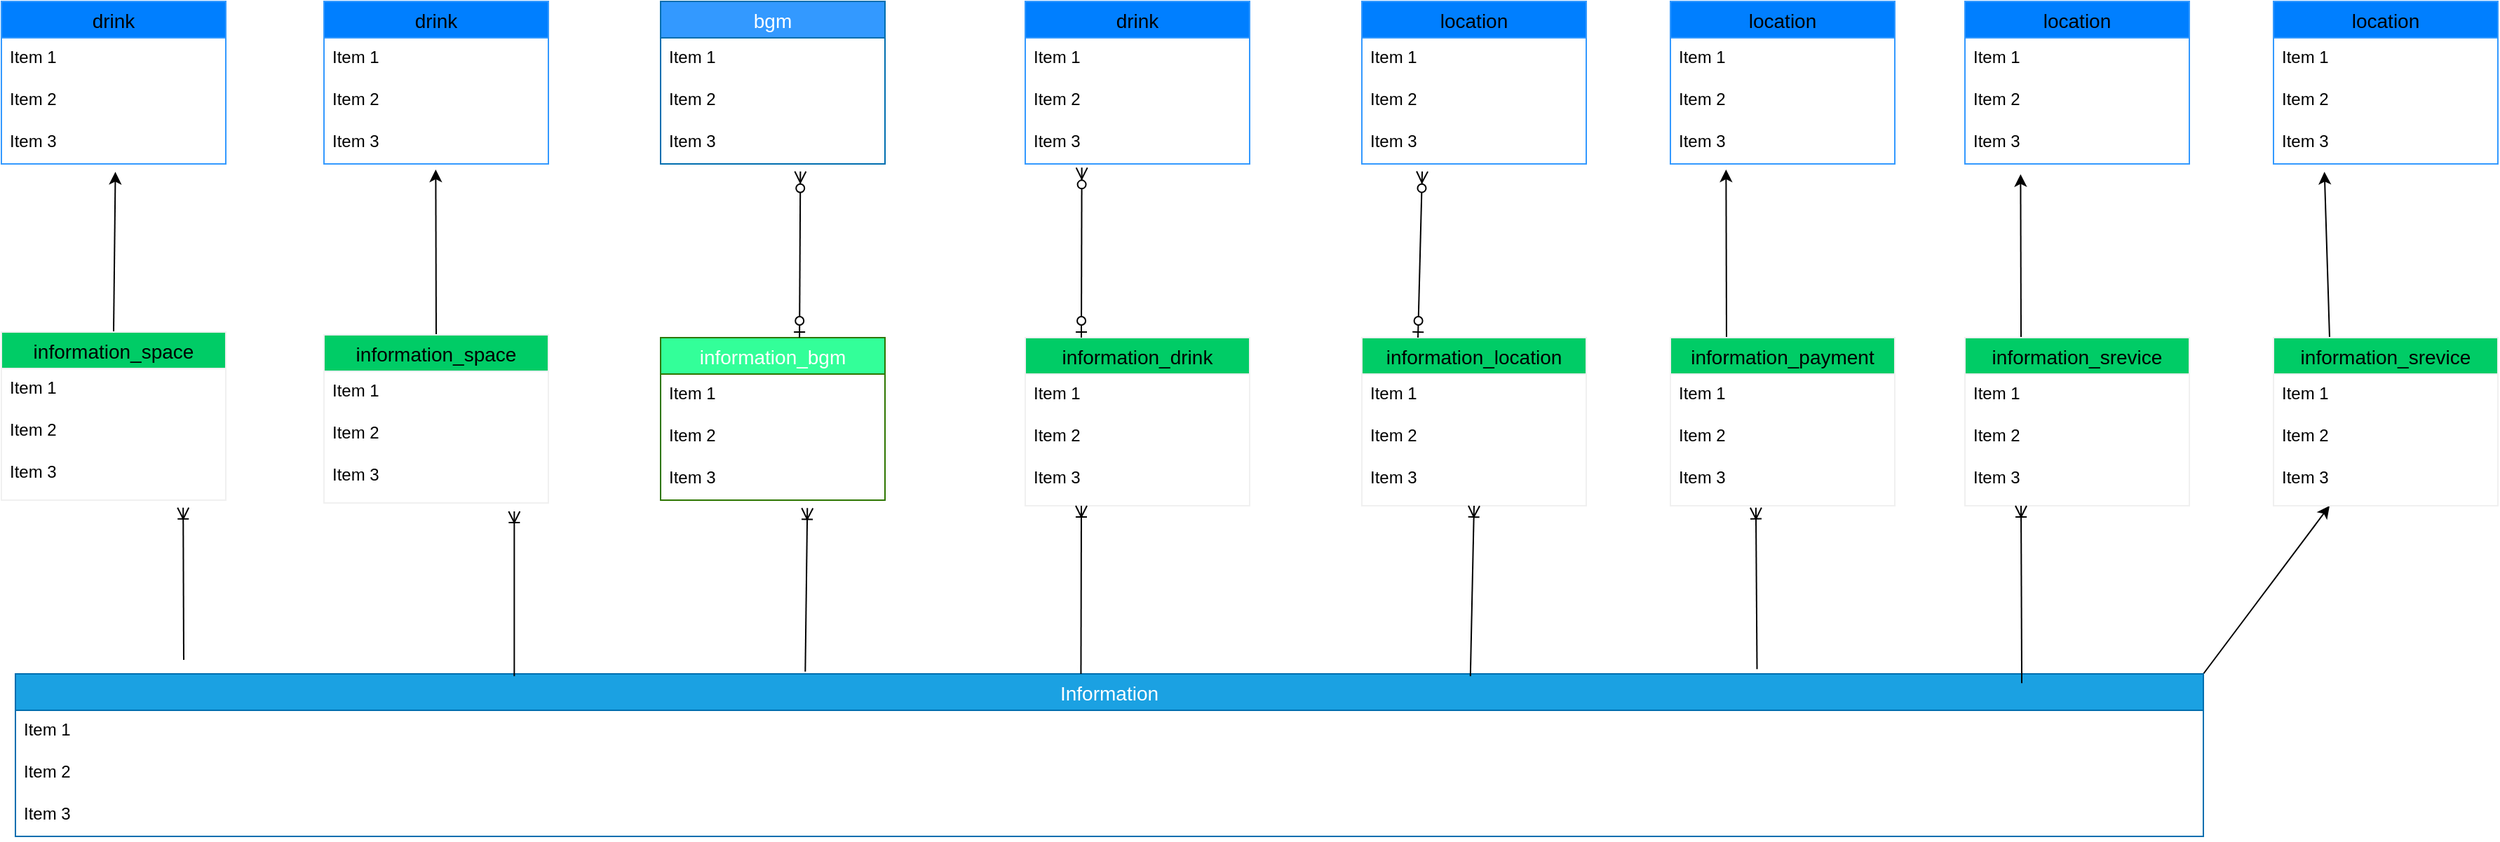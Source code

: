 <mxfile version="13.10.0" type="embed">
    <diagram id="Ac48tXTNz1ILAjJkCiCp" name="ページ1">
        <mxGraphModel dx="2747" dy="2040" grid="1" gridSize="10" guides="1" tooltips="1" connect="1" arrows="1" fold="1" page="1" pageScale="1" pageWidth="850" pageHeight="1100" math="0" shadow="0">
            <root>
                <mxCell id="0"/>
                <mxCell id="1" parent="0"/>
                <mxCell id="2" value="information_drink" style="swimlane;fontStyle=0;childLayout=stackLayout;horizontal=1;startSize=26;horizontalStack=0;resizeParent=1;resizeParentMax=0;resizeLast=0;collapsible=1;marginBottom=0;align=center;fontSize=14;strokeColor=#F0F0F0;fillColor=#00CC66;" vertex="1" parent="1">
                    <mxGeometry x="360" width="160" height="120" as="geometry">
                        <mxRectangle x="360" width="140" height="26" as="alternateBounds"/>
                    </mxGeometry>
                </mxCell>
                <mxCell id="3" value="Item 1" style="text;strokeColor=none;fillColor=none;spacingLeft=4;spacingRight=4;overflow=hidden;rotatable=0;points=[[0,0.5],[1,0.5]];portConstraint=eastwest;fontSize=12;" vertex="1" parent="2">
                    <mxGeometry y="26" width="160" height="30" as="geometry"/>
                </mxCell>
                <mxCell id="4" value="Item 2" style="text;strokeColor=none;fillColor=none;spacingLeft=4;spacingRight=4;overflow=hidden;rotatable=0;points=[[0,0.5],[1,0.5]];portConstraint=eastwest;fontSize=12;" vertex="1" parent="2">
                    <mxGeometry y="56" width="160" height="30" as="geometry"/>
                </mxCell>
                <mxCell id="5" value="Item 3" style="text;strokeColor=none;fillColor=none;spacingLeft=4;spacingRight=4;overflow=hidden;rotatable=0;points=[[0,0.5],[1,0.5]];portConstraint=eastwest;fontSize=12;" vertex="1" parent="2">
                    <mxGeometry y="86" width="160" height="34" as="geometry"/>
                </mxCell>
                <mxCell id="zdo9kQoHm6QuLjYNp8TY-146" style="edgeStyle=none;rounded=0;orthogonalLoop=1;jettySize=auto;html=1;exitX=1;exitY=0;exitDx=0;exitDy=0;entryX=0.25;entryY=1;entryDx=0;entryDy=0;" edge="1" parent="1" source="18" target="zdo9kQoHm6QuLjYNp8TY-137">
                    <mxGeometry relative="1" as="geometry"/>
                </mxCell>
                <mxCell id="18" value="Information" style="swimlane;fontStyle=0;childLayout=stackLayout;horizontal=1;startSize=26;horizontalStack=0;resizeParent=1;resizeParentMax=0;resizeLast=0;collapsible=1;marginBottom=0;align=center;fontSize=14;fillColor=#1ba1e2;strokeColor=#006EAF;fontColor=#ffffff;" vertex="1" parent="1">
                    <mxGeometry x="-360" y="240" width="1560" height="116" as="geometry"/>
                </mxCell>
                <mxCell id="19" value="Item 1" style="text;strokeColor=none;fillColor=none;spacingLeft=4;spacingRight=4;overflow=hidden;rotatable=0;points=[[0,0.5],[1,0.5]];portConstraint=eastwest;fontSize=12;" vertex="1" parent="18">
                    <mxGeometry y="26" width="1560" height="30" as="geometry"/>
                </mxCell>
                <mxCell id="20" value="Item 2" style="text;strokeColor=none;fillColor=none;spacingLeft=4;spacingRight=4;overflow=hidden;rotatable=0;points=[[0,0.5],[1,0.5]];portConstraint=eastwest;fontSize=12;" vertex="1" parent="18">
                    <mxGeometry y="56" width="1560" height="30" as="geometry"/>
                </mxCell>
                <mxCell id="21" value="Item 3" style="text;strokeColor=none;fillColor=none;spacingLeft=4;spacingRight=4;overflow=hidden;rotatable=0;points=[[0,0.5],[1,0.5]];portConstraint=eastwest;fontSize=12;" vertex="1" parent="18">
                    <mxGeometry y="86" width="1560" height="30" as="geometry"/>
                </mxCell>
                <mxCell id="61" value="bgm" style="swimlane;fontStyle=0;childLayout=stackLayout;horizontal=1;startSize=26;horizontalStack=0;resizeParent=1;resizeParentMax=0;resizeLast=0;collapsible=1;marginBottom=0;align=center;fontSize=14;fillColor=#3399FF;strokeColor=#006EAF;fontColor=#ffffff;" vertex="1" parent="1">
                    <mxGeometry x="100" y="-240" width="160" height="116" as="geometry"/>
                </mxCell>
                <mxCell id="62" value="Item 1" style="text;strokeColor=none;fillColor=none;spacingLeft=4;spacingRight=4;overflow=hidden;rotatable=0;points=[[0,0.5],[1,0.5]];portConstraint=eastwest;fontSize=12;" vertex="1" parent="61">
                    <mxGeometry y="26" width="160" height="30" as="geometry"/>
                </mxCell>
                <mxCell id="63" value="Item 2" style="text;strokeColor=none;fillColor=none;spacingLeft=4;spacingRight=4;overflow=hidden;rotatable=0;points=[[0,0.5],[1,0.5]];portConstraint=eastwest;fontSize=12;" vertex="1" parent="61">
                    <mxGeometry y="56" width="160" height="30" as="geometry"/>
                </mxCell>
                <mxCell id="64" value="Item 3" style="text;strokeColor=none;fillColor=none;spacingLeft=4;spacingRight=4;overflow=hidden;rotatable=0;points=[[0,0.5],[1,0.5]];portConstraint=eastwest;fontSize=12;" vertex="1" parent="61">
                    <mxGeometry y="86" width="160" height="30" as="geometry"/>
                </mxCell>
                <mxCell id="65" value="information_bgm" style="swimlane;fontStyle=0;childLayout=stackLayout;horizontal=1;startSize=26;horizontalStack=0;resizeParent=1;resizeParentMax=0;resizeLast=0;collapsible=1;marginBottom=0;align=center;fontSize=14;fillColor=#33FF99;strokeColor=#2D7600;fontColor=#ffffff;" vertex="1" parent="1">
                    <mxGeometry x="100" width="160" height="116" as="geometry"/>
                </mxCell>
                <mxCell id="66" value="Item 1" style="text;strokeColor=none;fillColor=none;spacingLeft=4;spacingRight=4;overflow=hidden;rotatable=0;points=[[0,0.5],[1,0.5]];portConstraint=eastwest;fontSize=12;" vertex="1" parent="65">
                    <mxGeometry y="26" width="160" height="30" as="geometry"/>
                </mxCell>
                <mxCell id="67" value="Item 2" style="text;strokeColor=none;fillColor=none;spacingLeft=4;spacingRight=4;overflow=hidden;rotatable=0;points=[[0,0.5],[1,0.5]];portConstraint=eastwest;fontSize=12;" vertex="1" parent="65">
                    <mxGeometry y="56" width="160" height="30" as="geometry"/>
                </mxCell>
                <mxCell id="68" value="Item 3" style="text;strokeColor=none;fillColor=none;spacingLeft=4;spacingRight=4;overflow=hidden;rotatable=0;points=[[0,0.5],[1,0.5]];portConstraint=eastwest;fontSize=12;" vertex="1" parent="65">
                    <mxGeometry y="86" width="160" height="30" as="geometry"/>
                </mxCell>
                <mxCell id="zdo9kQoHm6QuLjYNp8TY-72" value="drink" style="swimlane;fontStyle=0;childLayout=stackLayout;horizontal=1;startSize=26;horizontalStack=0;resizeParent=1;resizeParentMax=0;resizeLast=0;collapsible=1;marginBottom=0;align=center;fontSize=14;strokeColor=#3399FF;fillColor=#007FFF;" vertex="1" parent="1">
                    <mxGeometry x="360" y="-240" width="160" height="116" as="geometry"/>
                </mxCell>
                <mxCell id="zdo9kQoHm6QuLjYNp8TY-73" value="Item 1" style="text;strokeColor=none;fillColor=none;spacingLeft=4;spacingRight=4;overflow=hidden;rotatable=0;points=[[0,0.5],[1,0.5]];portConstraint=eastwest;fontSize=12;" vertex="1" parent="zdo9kQoHm6QuLjYNp8TY-72">
                    <mxGeometry y="26" width="160" height="30" as="geometry"/>
                </mxCell>
                <mxCell id="zdo9kQoHm6QuLjYNp8TY-74" value="Item 2" style="text;strokeColor=none;fillColor=none;spacingLeft=4;spacingRight=4;overflow=hidden;rotatable=0;points=[[0,0.5],[1,0.5]];portConstraint=eastwest;fontSize=12;" vertex="1" parent="zdo9kQoHm6QuLjYNp8TY-72">
                    <mxGeometry y="56" width="160" height="30" as="geometry"/>
                </mxCell>
                <mxCell id="zdo9kQoHm6QuLjYNp8TY-75" value="Item 3" style="text;strokeColor=none;fillColor=none;spacingLeft=4;spacingRight=4;overflow=hidden;rotatable=0;points=[[0,0.5],[1,0.5]];portConstraint=eastwest;fontSize=12;" vertex="1" parent="zdo9kQoHm6QuLjYNp8TY-72">
                    <mxGeometry y="86" width="160" height="30" as="geometry"/>
                </mxCell>
                <mxCell id="zdo9kQoHm6QuLjYNp8TY-77" value="" style="fontSize=12;html=1;endArrow=ERoneToMany;exitX=0.487;exitY=0;exitDx=0;exitDy=0;exitPerimeter=0;" edge="1" parent="1" source="18">
                    <mxGeometry width="100" height="100" relative="1" as="geometry">
                        <mxPoint x="560" y="40" as="sourcePoint"/>
                        <mxPoint x="400" y="120" as="targetPoint"/>
                    </mxGeometry>
                </mxCell>
                <mxCell id="zdo9kQoHm6QuLjYNp8TY-83" value="" style="fontSize=12;html=1;endArrow=ERzeroToMany;startArrow=ERzeroToOne;exitX=0.25;exitY=0;exitDx=0;exitDy=0;entryX=0.252;entryY=1.089;entryDx=0;entryDy=0;entryPerimeter=0;" edge="1" parent="1" source="2" target="zdo9kQoHm6QuLjYNp8TY-75">
                    <mxGeometry width="100" height="100" relative="1" as="geometry">
                        <mxPoint x="360" y="-10" as="sourcePoint"/>
                        <mxPoint x="460" y="-110" as="targetPoint"/>
                    </mxGeometry>
                </mxCell>
                <mxCell id="zdo9kQoHm6QuLjYNp8TY-84" value="information_location" style="swimlane;fontStyle=0;childLayout=stackLayout;horizontal=1;startSize=26;horizontalStack=0;resizeParent=1;resizeParentMax=0;resizeLast=0;collapsible=1;marginBottom=0;align=center;fontSize=14;strokeColor=#F0F0F0;fillColor=#00CC66;" vertex="1" parent="1">
                    <mxGeometry x="600" width="160" height="120" as="geometry">
                        <mxRectangle x="360" width="140" height="26" as="alternateBounds"/>
                    </mxGeometry>
                </mxCell>
                <mxCell id="zdo9kQoHm6QuLjYNp8TY-85" value="Item 1" style="text;strokeColor=none;fillColor=none;spacingLeft=4;spacingRight=4;overflow=hidden;rotatable=0;points=[[0,0.5],[1,0.5]];portConstraint=eastwest;fontSize=12;" vertex="1" parent="zdo9kQoHm6QuLjYNp8TY-84">
                    <mxGeometry y="26" width="160" height="30" as="geometry"/>
                </mxCell>
                <mxCell id="zdo9kQoHm6QuLjYNp8TY-86" value="Item 2" style="text;strokeColor=none;fillColor=none;spacingLeft=4;spacingRight=4;overflow=hidden;rotatable=0;points=[[0,0.5],[1,0.5]];portConstraint=eastwest;fontSize=12;" vertex="1" parent="zdo9kQoHm6QuLjYNp8TY-84">
                    <mxGeometry y="56" width="160" height="30" as="geometry"/>
                </mxCell>
                <mxCell id="zdo9kQoHm6QuLjYNp8TY-87" value="Item 3" style="text;strokeColor=none;fillColor=none;spacingLeft=4;spacingRight=4;overflow=hidden;rotatable=0;points=[[0,0.5],[1,0.5]];portConstraint=eastwest;fontSize=12;" vertex="1" parent="zdo9kQoHm6QuLjYNp8TY-84">
                    <mxGeometry y="86" width="160" height="34" as="geometry"/>
                </mxCell>
                <mxCell id="zdo9kQoHm6QuLjYNp8TY-88" value="location" style="swimlane;fontStyle=0;childLayout=stackLayout;horizontal=1;startSize=26;horizontalStack=0;resizeParent=1;resizeParentMax=0;resizeLast=0;collapsible=1;marginBottom=0;align=center;fontSize=14;strokeColor=#3399FF;fillColor=#007FFF;" vertex="1" parent="1">
                    <mxGeometry x="600" y="-240" width="160" height="116" as="geometry"/>
                </mxCell>
                <mxCell id="zdo9kQoHm6QuLjYNp8TY-89" value="Item 1" style="text;strokeColor=none;fillColor=none;spacingLeft=4;spacingRight=4;overflow=hidden;rotatable=0;points=[[0,0.5],[1,0.5]];portConstraint=eastwest;fontSize=12;" vertex="1" parent="zdo9kQoHm6QuLjYNp8TY-88">
                    <mxGeometry y="26" width="160" height="30" as="geometry"/>
                </mxCell>
                <mxCell id="zdo9kQoHm6QuLjYNp8TY-90" value="Item 2" style="text;strokeColor=none;fillColor=none;spacingLeft=4;spacingRight=4;overflow=hidden;rotatable=0;points=[[0,0.5],[1,0.5]];portConstraint=eastwest;fontSize=12;" vertex="1" parent="zdo9kQoHm6QuLjYNp8TY-88">
                    <mxGeometry y="56" width="160" height="30" as="geometry"/>
                </mxCell>
                <mxCell id="zdo9kQoHm6QuLjYNp8TY-91" value="Item 3" style="text;strokeColor=none;fillColor=none;spacingLeft=4;spacingRight=4;overflow=hidden;rotatable=0;points=[[0,0.5],[1,0.5]];portConstraint=eastwest;fontSize=12;" vertex="1" parent="zdo9kQoHm6QuLjYNp8TY-88">
                    <mxGeometry y="86" width="160" height="30" as="geometry"/>
                </mxCell>
                <mxCell id="zdo9kQoHm6QuLjYNp8TY-92" value="" style="fontSize=12;html=1;endArrow=ERzeroToMany;startArrow=ERzeroToOne;exitX=0.25;exitY=0;exitDx=0;exitDy=0;entryX=0.269;entryY=1.178;entryDx=0;entryDy=0;entryPerimeter=0;" edge="1" parent="1" source="zdo9kQoHm6QuLjYNp8TY-84" target="zdo9kQoHm6QuLjYNp8TY-91">
                    <mxGeometry width="100" height="100" relative="1" as="geometry">
                        <mxPoint x="410" y="10" as="sourcePoint"/>
                        <mxPoint x="410.32" y="-111.33" as="targetPoint"/>
                    </mxGeometry>
                </mxCell>
                <mxCell id="zdo9kQoHm6QuLjYNp8TY-94" value="" style="fontSize=12;html=1;endArrow=ERoneToMany;exitX=0.361;exitY=-0.014;exitDx=0;exitDy=0;entryX=0.654;entryY=1.189;entryDx=0;entryDy=0;entryPerimeter=0;exitPerimeter=0;" edge="1" parent="1" source="18" target="68">
                    <mxGeometry width="100" height="100" relative="1" as="geometry">
                        <mxPoint x="410" y="250" as="sourcePoint"/>
                        <mxPoint x="410" y="130" as="targetPoint"/>
                    </mxGeometry>
                </mxCell>
                <mxCell id="zdo9kQoHm6QuLjYNp8TY-95" value="" style="fontSize=12;html=1;endArrow=ERzeroToMany;startArrow=ERzeroToOne;exitX=0.619;exitY=0;exitDx=0;exitDy=0;entryX=0.623;entryY=1.178;entryDx=0;entryDy=0;entryPerimeter=0;exitPerimeter=0;" edge="1" parent="1" source="65" target="64">
                    <mxGeometry width="100" height="100" relative="1" as="geometry">
                        <mxPoint x="410" y="10" as="sourcePoint"/>
                        <mxPoint x="410.32" y="-111.33" as="targetPoint"/>
                    </mxGeometry>
                </mxCell>
                <mxCell id="zdo9kQoHm6QuLjYNp8TY-149" style="edgeStyle=none;rounded=0;orthogonalLoop=1;jettySize=auto;html=1;exitX=0.25;exitY=0;exitDx=0;exitDy=0;entryX=0.248;entryY=1.133;entryDx=0;entryDy=0;entryPerimeter=0;" edge="1" parent="1" source="zdo9kQoHm6QuLjYNp8TY-97" target="zdo9kQoHm6QuLjYNp8TY-125">
                    <mxGeometry relative="1" as="geometry"/>
                </mxCell>
                <mxCell id="zdo9kQoHm6QuLjYNp8TY-97" value="information_payment" style="swimlane;fontStyle=0;childLayout=stackLayout;horizontal=1;startSize=26;horizontalStack=0;resizeParent=1;resizeParentMax=0;resizeLast=0;collapsible=1;marginBottom=0;align=center;fontSize=14;strokeColor=#F0F0F0;fillColor=#00CC66;" vertex="1" parent="1">
                    <mxGeometry x="820" width="160" height="120" as="geometry">
                        <mxRectangle x="360" width="140" height="26" as="alternateBounds"/>
                    </mxGeometry>
                </mxCell>
                <mxCell id="zdo9kQoHm6QuLjYNp8TY-98" value="Item 1" style="text;strokeColor=none;fillColor=none;spacingLeft=4;spacingRight=4;overflow=hidden;rotatable=0;points=[[0,0.5],[1,0.5]];portConstraint=eastwest;fontSize=12;" vertex="1" parent="zdo9kQoHm6QuLjYNp8TY-97">
                    <mxGeometry y="26" width="160" height="30" as="geometry"/>
                </mxCell>
                <mxCell id="zdo9kQoHm6QuLjYNp8TY-99" value="Item 2" style="text;strokeColor=none;fillColor=none;spacingLeft=4;spacingRight=4;overflow=hidden;rotatable=0;points=[[0,0.5],[1,0.5]];portConstraint=eastwest;fontSize=12;" vertex="1" parent="zdo9kQoHm6QuLjYNp8TY-97">
                    <mxGeometry y="56" width="160" height="30" as="geometry"/>
                </mxCell>
                <mxCell id="zdo9kQoHm6QuLjYNp8TY-100" value="Item 3" style="text;strokeColor=none;fillColor=none;spacingLeft=4;spacingRight=4;overflow=hidden;rotatable=0;points=[[0,0.5],[1,0.5]];portConstraint=eastwest;fontSize=12;" vertex="1" parent="zdo9kQoHm6QuLjYNp8TY-97">
                    <mxGeometry y="86" width="160" height="34" as="geometry"/>
                </mxCell>
                <mxCell id="zdo9kQoHm6QuLjYNp8TY-148" style="edgeStyle=none;rounded=0;orthogonalLoop=1;jettySize=auto;html=1;exitX=0.25;exitY=0;exitDx=0;exitDy=0;entryX=0.248;entryY=1.244;entryDx=0;entryDy=0;entryPerimeter=0;" edge="1" parent="1" source="zdo9kQoHm6QuLjYNp8TY-101" target="zdo9kQoHm6QuLjYNp8TY-121">
                    <mxGeometry relative="1" as="geometry"/>
                </mxCell>
                <mxCell id="zdo9kQoHm6QuLjYNp8TY-101" value="information_srevice" style="swimlane;fontStyle=0;childLayout=stackLayout;horizontal=1;startSize=26;horizontalStack=0;resizeParent=1;resizeParentMax=0;resizeLast=0;collapsible=1;marginBottom=0;align=center;fontSize=14;strokeColor=#F0F0F0;fillColor=#00CC66;" vertex="1" parent="1">
                    <mxGeometry x="1030" width="160" height="120" as="geometry">
                        <mxRectangle x="360" width="140" height="26" as="alternateBounds"/>
                    </mxGeometry>
                </mxCell>
                <mxCell id="zdo9kQoHm6QuLjYNp8TY-102" value="Item 1" style="text;strokeColor=none;fillColor=none;spacingLeft=4;spacingRight=4;overflow=hidden;rotatable=0;points=[[0,0.5],[1,0.5]];portConstraint=eastwest;fontSize=12;" vertex="1" parent="zdo9kQoHm6QuLjYNp8TY-101">
                    <mxGeometry y="26" width="160" height="30" as="geometry"/>
                </mxCell>
                <mxCell id="zdo9kQoHm6QuLjYNp8TY-103" value="Item 2" style="text;strokeColor=none;fillColor=none;spacingLeft=4;spacingRight=4;overflow=hidden;rotatable=0;points=[[0,0.5],[1,0.5]];portConstraint=eastwest;fontSize=12;" vertex="1" parent="zdo9kQoHm6QuLjYNp8TY-101">
                    <mxGeometry y="56" width="160" height="30" as="geometry"/>
                </mxCell>
                <mxCell id="zdo9kQoHm6QuLjYNp8TY-104" value="Item 3" style="text;strokeColor=none;fillColor=none;spacingLeft=4;spacingRight=4;overflow=hidden;rotatable=0;points=[[0,0.5],[1,0.5]];portConstraint=eastwest;fontSize=12;" vertex="1" parent="zdo9kQoHm6QuLjYNp8TY-101">
                    <mxGeometry y="86" width="160" height="34" as="geometry"/>
                </mxCell>
                <mxCell id="zdo9kQoHm6QuLjYNp8TY-151" style="edgeStyle=none;rounded=0;orthogonalLoop=1;jettySize=auto;html=1;exitX=0.5;exitY=0;exitDx=0;exitDy=0;entryX=0.498;entryY=1.133;entryDx=0;entryDy=0;entryPerimeter=0;" edge="1" parent="1" source="zdo9kQoHm6QuLjYNp8TY-105" target="zdo9kQoHm6QuLjYNp8TY-131">
                    <mxGeometry relative="1" as="geometry"/>
                </mxCell>
                <mxCell id="zdo9kQoHm6QuLjYNp8TY-105" value="information_space" style="swimlane;fontStyle=0;childLayout=stackLayout;horizontal=1;startSize=26;horizontalStack=0;resizeParent=1;resizeParentMax=0;resizeLast=0;collapsible=1;marginBottom=0;align=center;fontSize=14;strokeColor=#F0F0F0;fillColor=#00CC66;" vertex="1" parent="1">
                    <mxGeometry x="-140" y="-2" width="160" height="120" as="geometry">
                        <mxRectangle x="360" width="140" height="26" as="alternateBounds"/>
                    </mxGeometry>
                </mxCell>
                <mxCell id="zdo9kQoHm6QuLjYNp8TY-106" value="Item 1" style="text;strokeColor=none;fillColor=none;spacingLeft=4;spacingRight=4;overflow=hidden;rotatable=0;points=[[0,0.5],[1,0.5]];portConstraint=eastwest;fontSize=12;" vertex="1" parent="zdo9kQoHm6QuLjYNp8TY-105">
                    <mxGeometry y="26" width="160" height="30" as="geometry"/>
                </mxCell>
                <mxCell id="zdo9kQoHm6QuLjYNp8TY-107" value="Item 2" style="text;strokeColor=none;fillColor=none;spacingLeft=4;spacingRight=4;overflow=hidden;rotatable=0;points=[[0,0.5],[1,0.5]];portConstraint=eastwest;fontSize=12;" vertex="1" parent="zdo9kQoHm6QuLjYNp8TY-105">
                    <mxGeometry y="56" width="160" height="30" as="geometry"/>
                </mxCell>
                <mxCell id="zdo9kQoHm6QuLjYNp8TY-108" value="Item 3" style="text;strokeColor=none;fillColor=none;spacingLeft=4;spacingRight=4;overflow=hidden;rotatable=0;points=[[0,0.5],[1,0.5]];portConstraint=eastwest;fontSize=12;" vertex="1" parent="zdo9kQoHm6QuLjYNp8TY-105">
                    <mxGeometry y="86" width="160" height="34" as="geometry"/>
                </mxCell>
                <mxCell id="zdo9kQoHm6QuLjYNp8TY-150" style="edgeStyle=none;rounded=0;orthogonalLoop=1;jettySize=auto;html=1;exitX=0.5;exitY=0;exitDx=0;exitDy=0;entryX=0.508;entryY=1.189;entryDx=0;entryDy=0;entryPerimeter=0;" edge="1" parent="1" source="zdo9kQoHm6QuLjYNp8TY-110" target="zdo9kQoHm6QuLjYNp8TY-135">
                    <mxGeometry relative="1" as="geometry"/>
                </mxCell>
                <mxCell id="zdo9kQoHm6QuLjYNp8TY-110" value="information_space" style="swimlane;fontStyle=0;childLayout=stackLayout;horizontal=1;startSize=26;horizontalStack=0;resizeParent=1;resizeParentMax=0;resizeLast=0;collapsible=1;marginBottom=0;align=center;fontSize=14;strokeColor=#F0F0F0;fillColor=#00CC66;" vertex="1" parent="1">
                    <mxGeometry x="-370" y="-4" width="160" height="120" as="geometry">
                        <mxRectangle x="360" width="140" height="26" as="alternateBounds"/>
                    </mxGeometry>
                </mxCell>
                <mxCell id="zdo9kQoHm6QuLjYNp8TY-111" value="Item 1" style="text;strokeColor=none;fillColor=none;spacingLeft=4;spacingRight=4;overflow=hidden;rotatable=0;points=[[0,0.5],[1,0.5]];portConstraint=eastwest;fontSize=12;" vertex="1" parent="zdo9kQoHm6QuLjYNp8TY-110">
                    <mxGeometry y="26" width="160" height="30" as="geometry"/>
                </mxCell>
                <mxCell id="zdo9kQoHm6QuLjYNp8TY-112" value="Item 2" style="text;strokeColor=none;fillColor=none;spacingLeft=4;spacingRight=4;overflow=hidden;rotatable=0;points=[[0,0.5],[1,0.5]];portConstraint=eastwest;fontSize=12;" vertex="1" parent="zdo9kQoHm6QuLjYNp8TY-110">
                    <mxGeometry y="56" width="160" height="30" as="geometry"/>
                </mxCell>
                <mxCell id="zdo9kQoHm6QuLjYNp8TY-113" value="Item 3" style="text;strokeColor=none;fillColor=none;spacingLeft=4;spacingRight=4;overflow=hidden;rotatable=0;points=[[0,0.5],[1,0.5]];portConstraint=eastwest;fontSize=12;" vertex="1" parent="zdo9kQoHm6QuLjYNp8TY-110">
                    <mxGeometry y="86" width="160" height="34" as="geometry"/>
                </mxCell>
                <mxCell id="zdo9kQoHm6QuLjYNp8TY-115" value="" style="fontSize=12;html=1;endArrow=ERoneToMany;exitX=0.228;exitY=0.014;exitDx=0;exitDy=0;entryX=0.848;entryY=1.176;entryDx=0;entryDy=0;entryPerimeter=0;exitPerimeter=0;" edge="1" parent="1" source="18" target="zdo9kQoHm6QuLjYNp8TY-108">
                    <mxGeometry width="100" height="100" relative="1" as="geometry">
                        <mxPoint x="330.8" y="251.276" as="sourcePoint"/>
                        <mxPoint x="271.6" y="132.66" as="targetPoint"/>
                    </mxGeometry>
                </mxCell>
                <mxCell id="zdo9kQoHm6QuLjYNp8TY-116" value="" style="fontSize=12;html=1;endArrow=ERoneToMany;entryX=0.81;entryY=1.157;entryDx=0;entryDy=0;entryPerimeter=0;" edge="1" parent="1" target="zdo9kQoHm6QuLjYNp8TY-113">
                    <mxGeometry width="100" height="100" relative="1" as="geometry">
                        <mxPoint x="-240" y="230" as="sourcePoint"/>
                        <mxPoint x="5.68" y="133.984" as="targetPoint"/>
                    </mxGeometry>
                </mxCell>
                <mxCell id="zdo9kQoHm6QuLjYNp8TY-117" value="" style="fontSize=12;html=1;endArrow=ERoneToMany;exitX=0.796;exitY=-0.029;exitDx=0;exitDy=0;entryX=0.381;entryY=1.039;entryDx=0;entryDy=0;entryPerimeter=0;exitPerimeter=0;" edge="1" parent="1" source="18" target="zdo9kQoHm6QuLjYNp8TY-100">
                    <mxGeometry width="100" height="100" relative="1" as="geometry">
                        <mxPoint x="410" y="250" as="sourcePoint"/>
                        <mxPoint x="410" y="130" as="targetPoint"/>
                    </mxGeometry>
                </mxCell>
                <mxCell id="zdo9kQoHm6QuLjYNp8TY-118" value="location" style="swimlane;fontStyle=0;childLayout=stackLayout;horizontal=1;startSize=26;horizontalStack=0;resizeParent=1;resizeParentMax=0;resizeLast=0;collapsible=1;marginBottom=0;align=center;fontSize=14;strokeColor=#3399FF;fillColor=#007FFF;" vertex="1" parent="1">
                    <mxGeometry x="1030" y="-240" width="160" height="116" as="geometry"/>
                </mxCell>
                <mxCell id="zdo9kQoHm6QuLjYNp8TY-119" value="Item 1" style="text;strokeColor=none;fillColor=none;spacingLeft=4;spacingRight=4;overflow=hidden;rotatable=0;points=[[0,0.5],[1,0.5]];portConstraint=eastwest;fontSize=12;" vertex="1" parent="zdo9kQoHm6QuLjYNp8TY-118">
                    <mxGeometry y="26" width="160" height="30" as="geometry"/>
                </mxCell>
                <mxCell id="zdo9kQoHm6QuLjYNp8TY-120" value="Item 2" style="text;strokeColor=none;fillColor=none;spacingLeft=4;spacingRight=4;overflow=hidden;rotatable=0;points=[[0,0.5],[1,0.5]];portConstraint=eastwest;fontSize=12;" vertex="1" parent="zdo9kQoHm6QuLjYNp8TY-118">
                    <mxGeometry y="56" width="160" height="30" as="geometry"/>
                </mxCell>
                <mxCell id="zdo9kQoHm6QuLjYNp8TY-121" value="Item 3" style="text;strokeColor=none;fillColor=none;spacingLeft=4;spacingRight=4;overflow=hidden;rotatable=0;points=[[0,0.5],[1,0.5]];portConstraint=eastwest;fontSize=12;" vertex="1" parent="zdo9kQoHm6QuLjYNp8TY-118">
                    <mxGeometry y="86" width="160" height="30" as="geometry"/>
                </mxCell>
                <mxCell id="zdo9kQoHm6QuLjYNp8TY-122" value="location" style="swimlane;fontStyle=0;childLayout=stackLayout;horizontal=1;startSize=26;horizontalStack=0;resizeParent=1;resizeParentMax=0;resizeLast=0;collapsible=1;marginBottom=0;align=center;fontSize=14;strokeColor=#3399FF;fillColor=#007FFF;" vertex="1" parent="1">
                    <mxGeometry x="820" y="-240" width="160" height="116" as="geometry"/>
                </mxCell>
                <mxCell id="zdo9kQoHm6QuLjYNp8TY-123" value="Item 1" style="text;strokeColor=none;fillColor=none;spacingLeft=4;spacingRight=4;overflow=hidden;rotatable=0;points=[[0,0.5],[1,0.5]];portConstraint=eastwest;fontSize=12;" vertex="1" parent="zdo9kQoHm6QuLjYNp8TY-122">
                    <mxGeometry y="26" width="160" height="30" as="geometry"/>
                </mxCell>
                <mxCell id="zdo9kQoHm6QuLjYNp8TY-124" value="Item 2" style="text;strokeColor=none;fillColor=none;spacingLeft=4;spacingRight=4;overflow=hidden;rotatable=0;points=[[0,0.5],[1,0.5]];portConstraint=eastwest;fontSize=12;" vertex="1" parent="zdo9kQoHm6QuLjYNp8TY-122">
                    <mxGeometry y="56" width="160" height="30" as="geometry"/>
                </mxCell>
                <mxCell id="zdo9kQoHm6QuLjYNp8TY-125" value="Item 3" style="text;strokeColor=none;fillColor=none;spacingLeft=4;spacingRight=4;overflow=hidden;rotatable=0;points=[[0,0.5],[1,0.5]];portConstraint=eastwest;fontSize=12;" vertex="1" parent="zdo9kQoHm6QuLjYNp8TY-122">
                    <mxGeometry y="86" width="160" height="30" as="geometry"/>
                </mxCell>
                <mxCell id="zdo9kQoHm6QuLjYNp8TY-126" value="" style="fontSize=12;html=1;endArrow=ERoneToMany;exitX=0.665;exitY=0.014;exitDx=0;exitDy=0;entryX=0.5;entryY=1;entryDx=0;entryDy=0;exitPerimeter=0;" edge="1" parent="1" source="18" target="zdo9kQoHm6QuLjYNp8TY-84">
                    <mxGeometry width="100" height="100" relative="1" as="geometry">
                        <mxPoint x="891.76" y="246.636" as="sourcePoint"/>
                        <mxPoint x="890.96" y="131.326" as="targetPoint"/>
                    </mxGeometry>
                </mxCell>
                <mxCell id="zdo9kQoHm6QuLjYNp8TY-127" value="" style="fontSize=12;html=1;endArrow=ERoneToMany;exitX=0.917;exitY=0.057;exitDx=0;exitDy=0;entryX=0.25;entryY=1;entryDx=0;entryDy=0;exitPerimeter=0;" edge="1" parent="1" source="18" target="zdo9kQoHm6QuLjYNp8TY-101">
                    <mxGeometry width="100" height="100" relative="1" as="geometry">
                        <mxPoint x="891.76" y="246.636" as="sourcePoint"/>
                        <mxPoint x="890.96" y="131.326" as="targetPoint"/>
                    </mxGeometry>
                </mxCell>
                <mxCell id="zdo9kQoHm6QuLjYNp8TY-128" value="drink" style="swimlane;fontStyle=0;childLayout=stackLayout;horizontal=1;startSize=26;horizontalStack=0;resizeParent=1;resizeParentMax=0;resizeLast=0;collapsible=1;marginBottom=0;align=center;fontSize=14;strokeColor=#3399FF;fillColor=#007FFF;" vertex="1" parent="1">
                    <mxGeometry x="-140" y="-240" width="160" height="116" as="geometry"/>
                </mxCell>
                <mxCell id="zdo9kQoHm6QuLjYNp8TY-129" value="Item 1" style="text;strokeColor=none;fillColor=none;spacingLeft=4;spacingRight=4;overflow=hidden;rotatable=0;points=[[0,0.5],[1,0.5]];portConstraint=eastwest;fontSize=12;" vertex="1" parent="zdo9kQoHm6QuLjYNp8TY-128">
                    <mxGeometry y="26" width="160" height="30" as="geometry"/>
                </mxCell>
                <mxCell id="zdo9kQoHm6QuLjYNp8TY-130" value="Item 2" style="text;strokeColor=none;fillColor=none;spacingLeft=4;spacingRight=4;overflow=hidden;rotatable=0;points=[[0,0.5],[1,0.5]];portConstraint=eastwest;fontSize=12;" vertex="1" parent="zdo9kQoHm6QuLjYNp8TY-128">
                    <mxGeometry y="56" width="160" height="30" as="geometry"/>
                </mxCell>
                <mxCell id="zdo9kQoHm6QuLjYNp8TY-131" value="Item 3" style="text;strokeColor=none;fillColor=none;spacingLeft=4;spacingRight=4;overflow=hidden;rotatable=0;points=[[0,0.5],[1,0.5]];portConstraint=eastwest;fontSize=12;" vertex="1" parent="zdo9kQoHm6QuLjYNp8TY-128">
                    <mxGeometry y="86" width="160" height="30" as="geometry"/>
                </mxCell>
                <mxCell id="zdo9kQoHm6QuLjYNp8TY-132" value="drink" style="swimlane;fontStyle=0;childLayout=stackLayout;horizontal=1;startSize=26;horizontalStack=0;resizeParent=1;resizeParentMax=0;resizeLast=0;collapsible=1;marginBottom=0;align=center;fontSize=14;strokeColor=#3399FF;fillColor=#007FFF;" vertex="1" parent="1">
                    <mxGeometry x="-370" y="-240" width="160" height="116" as="geometry"/>
                </mxCell>
                <mxCell id="zdo9kQoHm6QuLjYNp8TY-133" value="Item 1" style="text;strokeColor=none;fillColor=none;spacingLeft=4;spacingRight=4;overflow=hidden;rotatable=0;points=[[0,0.5],[1,0.5]];portConstraint=eastwest;fontSize=12;" vertex="1" parent="zdo9kQoHm6QuLjYNp8TY-132">
                    <mxGeometry y="26" width="160" height="30" as="geometry"/>
                </mxCell>
                <mxCell id="zdo9kQoHm6QuLjYNp8TY-134" value="Item 2" style="text;strokeColor=none;fillColor=none;spacingLeft=4;spacingRight=4;overflow=hidden;rotatable=0;points=[[0,0.5],[1,0.5]];portConstraint=eastwest;fontSize=12;" vertex="1" parent="zdo9kQoHm6QuLjYNp8TY-132">
                    <mxGeometry y="56" width="160" height="30" as="geometry"/>
                </mxCell>
                <mxCell id="zdo9kQoHm6QuLjYNp8TY-135" value="Item 3" style="text;strokeColor=none;fillColor=none;spacingLeft=4;spacingRight=4;overflow=hidden;rotatable=0;points=[[0,0.5],[1,0.5]];portConstraint=eastwest;fontSize=12;" vertex="1" parent="zdo9kQoHm6QuLjYNp8TY-132">
                    <mxGeometry y="86" width="160" height="30" as="geometry"/>
                </mxCell>
                <mxCell id="zdo9kQoHm6QuLjYNp8TY-147" style="edgeStyle=none;rounded=0;orthogonalLoop=1;jettySize=auto;html=1;exitX=0.25;exitY=0;exitDx=0;exitDy=0;entryX=0.227;entryY=1.189;entryDx=0;entryDy=0;entryPerimeter=0;" edge="1" parent="1" source="zdo9kQoHm6QuLjYNp8TY-137" target="zdo9kQoHm6QuLjYNp8TY-145">
                    <mxGeometry relative="1" as="geometry"/>
                </mxCell>
                <mxCell id="zdo9kQoHm6QuLjYNp8TY-137" value="information_srevice" style="swimlane;fontStyle=0;childLayout=stackLayout;horizontal=1;startSize=26;horizontalStack=0;resizeParent=1;resizeParentMax=0;resizeLast=0;collapsible=1;marginBottom=0;align=center;fontSize=14;strokeColor=#F0F0F0;fillColor=#00CC66;" vertex="1" parent="1">
                    <mxGeometry x="1250" width="160" height="120" as="geometry">
                        <mxRectangle x="360" width="140" height="26" as="alternateBounds"/>
                    </mxGeometry>
                </mxCell>
                <mxCell id="zdo9kQoHm6QuLjYNp8TY-138" value="Item 1" style="text;strokeColor=none;fillColor=none;spacingLeft=4;spacingRight=4;overflow=hidden;rotatable=0;points=[[0,0.5],[1,0.5]];portConstraint=eastwest;fontSize=12;" vertex="1" parent="zdo9kQoHm6QuLjYNp8TY-137">
                    <mxGeometry y="26" width="160" height="30" as="geometry"/>
                </mxCell>
                <mxCell id="zdo9kQoHm6QuLjYNp8TY-139" value="Item 2" style="text;strokeColor=none;fillColor=none;spacingLeft=4;spacingRight=4;overflow=hidden;rotatable=0;points=[[0,0.5],[1,0.5]];portConstraint=eastwest;fontSize=12;" vertex="1" parent="zdo9kQoHm6QuLjYNp8TY-137">
                    <mxGeometry y="56" width="160" height="30" as="geometry"/>
                </mxCell>
                <mxCell id="zdo9kQoHm6QuLjYNp8TY-140" value="Item 3" style="text;strokeColor=none;fillColor=none;spacingLeft=4;spacingRight=4;overflow=hidden;rotatable=0;points=[[0,0.5],[1,0.5]];portConstraint=eastwest;fontSize=12;" vertex="1" parent="zdo9kQoHm6QuLjYNp8TY-137">
                    <mxGeometry y="86" width="160" height="34" as="geometry"/>
                </mxCell>
                <mxCell id="zdo9kQoHm6QuLjYNp8TY-142" value="location" style="swimlane;fontStyle=0;childLayout=stackLayout;horizontal=1;startSize=26;horizontalStack=0;resizeParent=1;resizeParentMax=0;resizeLast=0;collapsible=1;marginBottom=0;align=center;fontSize=14;strokeColor=#3399FF;fillColor=#007FFF;" vertex="1" parent="1">
                    <mxGeometry x="1250" y="-240" width="160" height="116" as="geometry"/>
                </mxCell>
                <mxCell id="zdo9kQoHm6QuLjYNp8TY-143" value="Item 1" style="text;strokeColor=none;fillColor=none;spacingLeft=4;spacingRight=4;overflow=hidden;rotatable=0;points=[[0,0.5],[1,0.5]];portConstraint=eastwest;fontSize=12;" vertex="1" parent="zdo9kQoHm6QuLjYNp8TY-142">
                    <mxGeometry y="26" width="160" height="30" as="geometry"/>
                </mxCell>
                <mxCell id="zdo9kQoHm6QuLjYNp8TY-144" value="Item 2" style="text;strokeColor=none;fillColor=none;spacingLeft=4;spacingRight=4;overflow=hidden;rotatable=0;points=[[0,0.5],[1,0.5]];portConstraint=eastwest;fontSize=12;" vertex="1" parent="zdo9kQoHm6QuLjYNp8TY-142">
                    <mxGeometry y="56" width="160" height="30" as="geometry"/>
                </mxCell>
                <mxCell id="zdo9kQoHm6QuLjYNp8TY-145" value="Item 3" style="text;strokeColor=none;fillColor=none;spacingLeft=4;spacingRight=4;overflow=hidden;rotatable=0;points=[[0,0.5],[1,0.5]];portConstraint=eastwest;fontSize=12;" vertex="1" parent="zdo9kQoHm6QuLjYNp8TY-142">
                    <mxGeometry y="86" width="160" height="30" as="geometry"/>
                </mxCell>
            </root>
        </mxGraphModel>
    </diagram>
</mxfile>